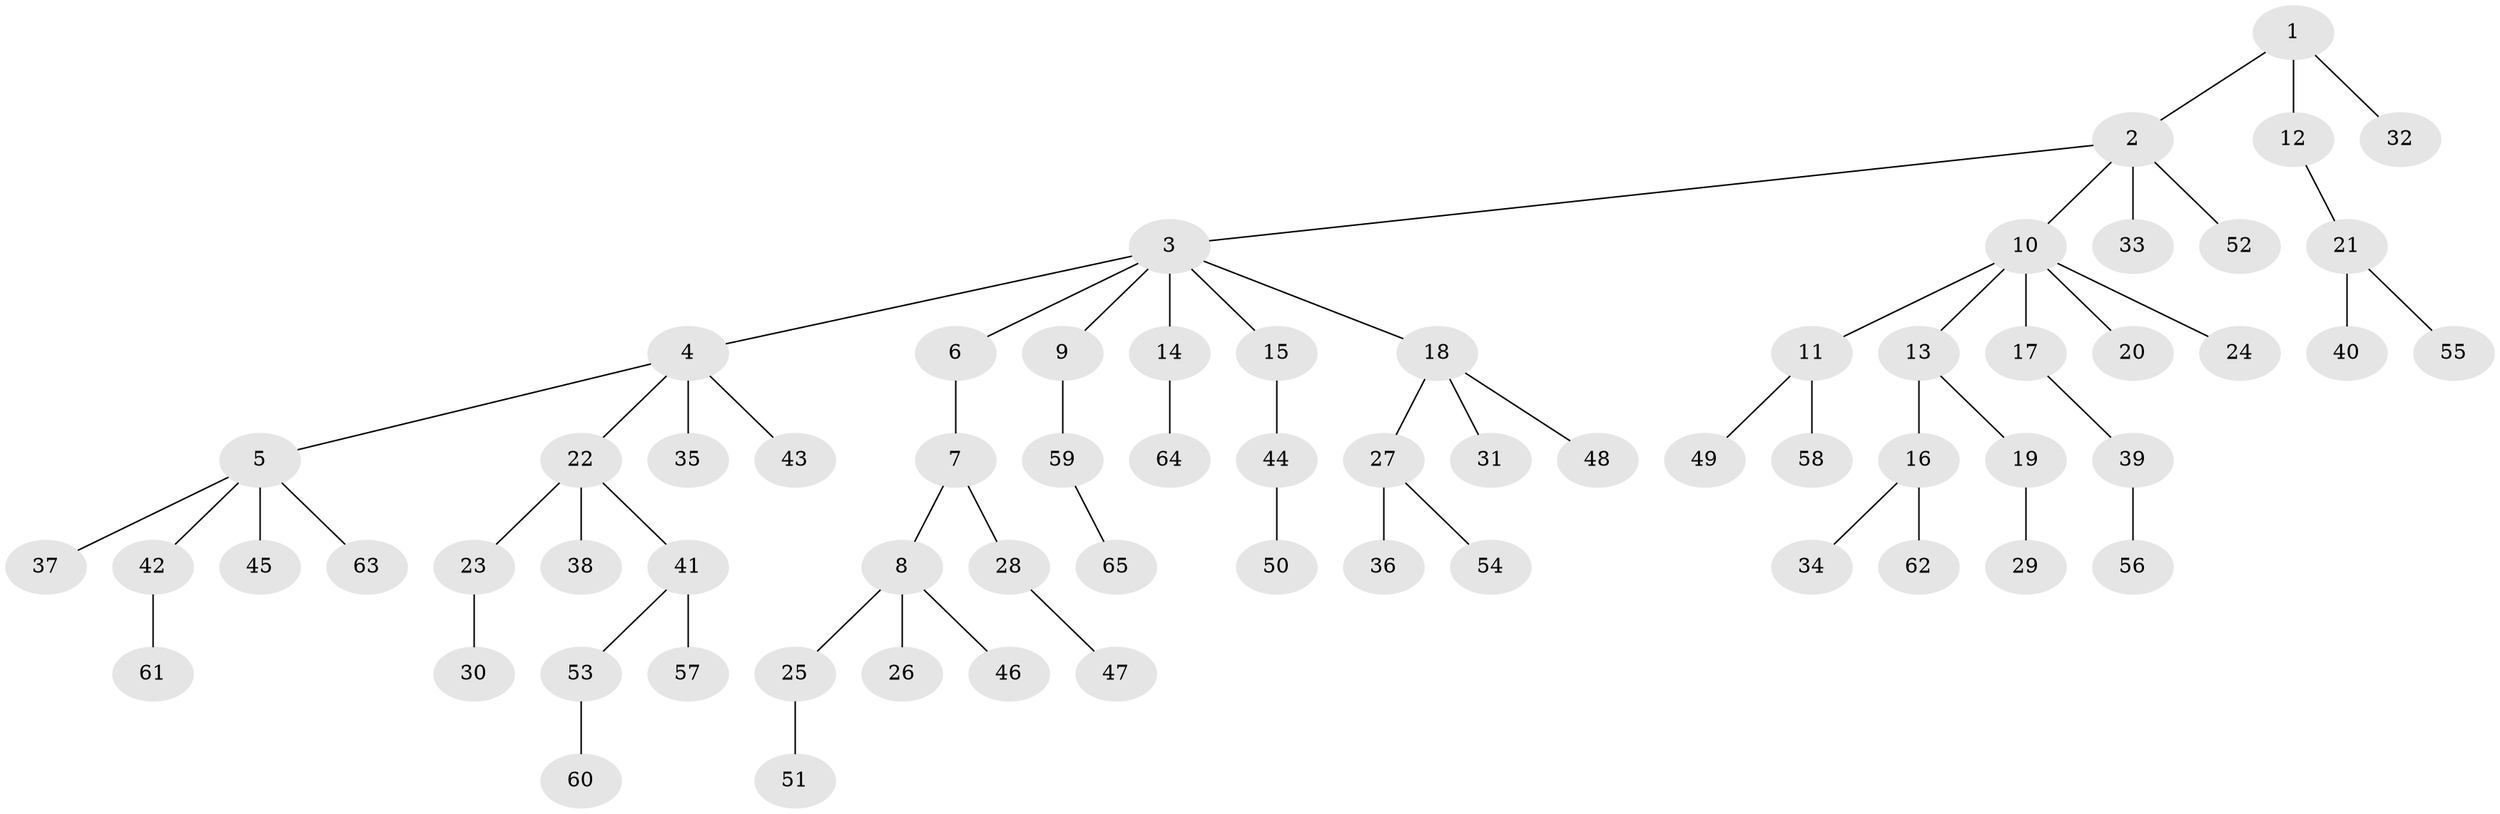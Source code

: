 // Generated by graph-tools (version 1.1) at 2025/53/03/09/25 04:53:10]
// undirected, 65 vertices, 64 edges
graph export_dot {
graph [start="1"]
  node [color=gray90,style=filled];
  1;
  2;
  3;
  4;
  5;
  6;
  7;
  8;
  9;
  10;
  11;
  12;
  13;
  14;
  15;
  16;
  17;
  18;
  19;
  20;
  21;
  22;
  23;
  24;
  25;
  26;
  27;
  28;
  29;
  30;
  31;
  32;
  33;
  34;
  35;
  36;
  37;
  38;
  39;
  40;
  41;
  42;
  43;
  44;
  45;
  46;
  47;
  48;
  49;
  50;
  51;
  52;
  53;
  54;
  55;
  56;
  57;
  58;
  59;
  60;
  61;
  62;
  63;
  64;
  65;
  1 -- 2;
  1 -- 12;
  1 -- 32;
  2 -- 3;
  2 -- 10;
  2 -- 33;
  2 -- 52;
  3 -- 4;
  3 -- 6;
  3 -- 9;
  3 -- 14;
  3 -- 15;
  3 -- 18;
  4 -- 5;
  4 -- 22;
  4 -- 35;
  4 -- 43;
  5 -- 37;
  5 -- 42;
  5 -- 45;
  5 -- 63;
  6 -- 7;
  7 -- 8;
  7 -- 28;
  8 -- 25;
  8 -- 26;
  8 -- 46;
  9 -- 59;
  10 -- 11;
  10 -- 13;
  10 -- 17;
  10 -- 20;
  10 -- 24;
  11 -- 49;
  11 -- 58;
  12 -- 21;
  13 -- 16;
  13 -- 19;
  14 -- 64;
  15 -- 44;
  16 -- 34;
  16 -- 62;
  17 -- 39;
  18 -- 27;
  18 -- 31;
  18 -- 48;
  19 -- 29;
  21 -- 40;
  21 -- 55;
  22 -- 23;
  22 -- 38;
  22 -- 41;
  23 -- 30;
  25 -- 51;
  27 -- 36;
  27 -- 54;
  28 -- 47;
  39 -- 56;
  41 -- 53;
  41 -- 57;
  42 -- 61;
  44 -- 50;
  53 -- 60;
  59 -- 65;
}
